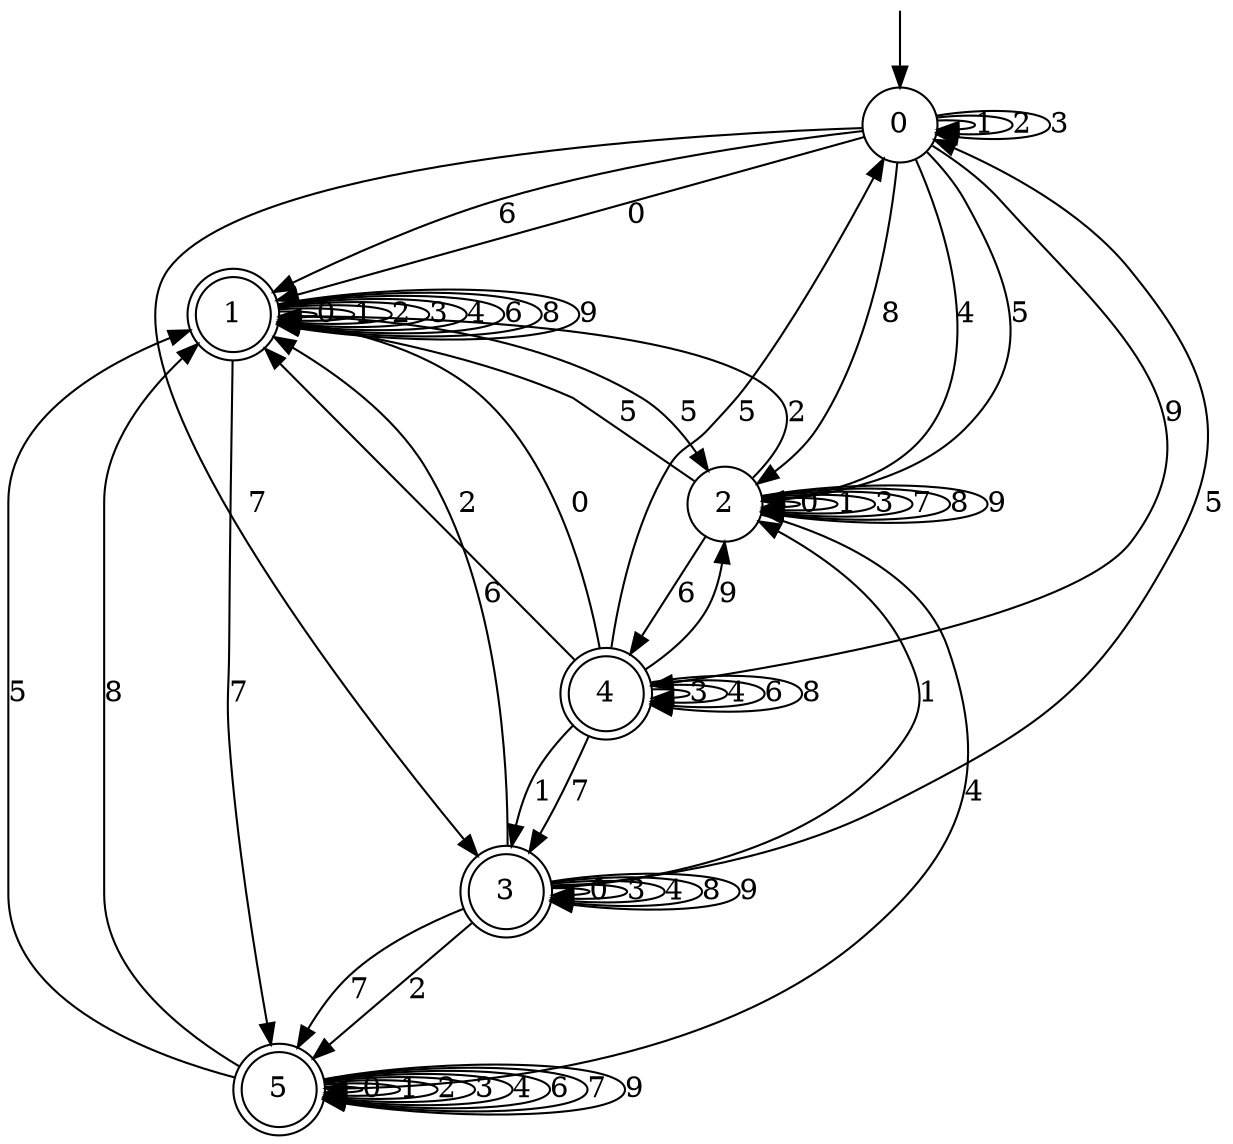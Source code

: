 digraph g {

	s0 [shape="circle" label="0"];
	s1 [shape="doublecircle" label="1"];
	s2 [shape="circle" label="2"];
	s3 [shape="doublecircle" label="3"];
	s4 [shape="doublecircle" label="4"];
	s5 [shape="doublecircle" label="5"];
	s0 -> s1 [label="0"];
	s0 -> s0 [label="1"];
	s0 -> s0 [label="2"];
	s0 -> s0 [label="3"];
	s0 -> s2 [label="4"];
	s0 -> s2 [label="5"];
	s0 -> s1 [label="6"];
	s0 -> s3 [label="7"];
	s0 -> s2 [label="8"];
	s0 -> s4 [label="9"];
	s1 -> s1 [label="0"];
	s1 -> s1 [label="1"];
	s1 -> s1 [label="2"];
	s1 -> s1 [label="3"];
	s1 -> s1 [label="4"];
	s1 -> s2 [label="5"];
	s1 -> s1 [label="6"];
	s1 -> s5 [label="7"];
	s1 -> s1 [label="8"];
	s1 -> s1 [label="9"];
	s2 -> s2 [label="0"];
	s2 -> s2 [label="1"];
	s2 -> s1 [label="2"];
	s2 -> s2 [label="3"];
	s2 -> s5 [label="4"];
	s2 -> s1 [label="5"];
	s2 -> s4 [label="6"];
	s2 -> s2 [label="7"];
	s2 -> s2 [label="8"];
	s2 -> s2 [label="9"];
	s3 -> s3 [label="0"];
	s3 -> s2 [label="1"];
	s3 -> s5 [label="2"];
	s3 -> s3 [label="3"];
	s3 -> s3 [label="4"];
	s3 -> s0 [label="5"];
	s3 -> s1 [label="6"];
	s3 -> s5 [label="7"];
	s3 -> s3 [label="8"];
	s3 -> s3 [label="9"];
	s4 -> s1 [label="0"];
	s4 -> s3 [label="1"];
	s4 -> s1 [label="2"];
	s4 -> s4 [label="3"];
	s4 -> s4 [label="4"];
	s4 -> s0 [label="5"];
	s4 -> s4 [label="6"];
	s4 -> s3 [label="7"];
	s4 -> s4 [label="8"];
	s4 -> s2 [label="9"];
	s5 -> s5 [label="0"];
	s5 -> s5 [label="1"];
	s5 -> s5 [label="2"];
	s5 -> s5 [label="3"];
	s5 -> s5 [label="4"];
	s5 -> s1 [label="5"];
	s5 -> s5 [label="6"];
	s5 -> s5 [label="7"];
	s5 -> s1 [label="8"];
	s5 -> s5 [label="9"];

__start0 [label="" shape="none" width="0" height="0"];
__start0 -> s0;

}
